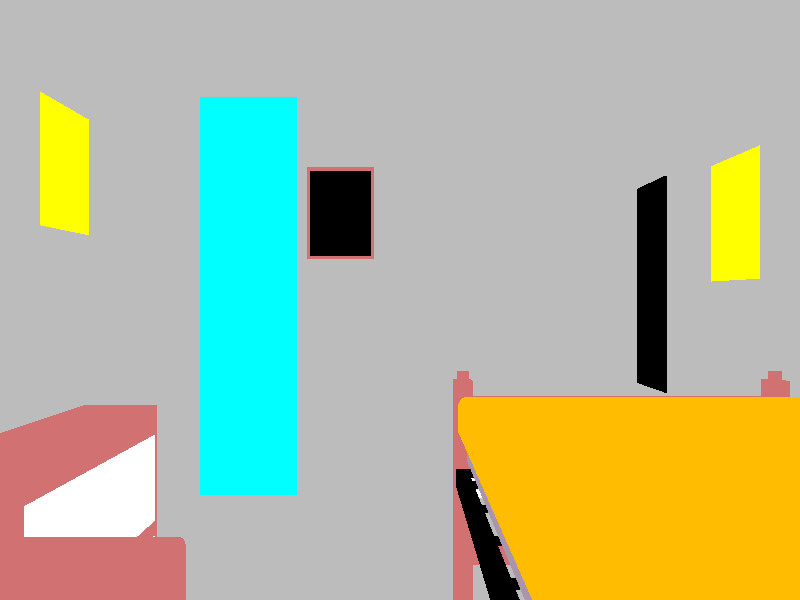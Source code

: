 #include "colors.inc"
#include "shapes.inc"
 
background {
    rgb<0,1,1>
}


/////////////////////////////////////////////////////////////////////////////////
//variables, variables, variables

//Dimension variables                      
#declare RoomHeight = 230;
#declare RoomWidth = 270;
#declare RoomLength = 380;

#declare HalfRoomWidth = RoomWidth/2;
#declare SeatedEyeHeight = 112;
#declare HalfRoomLength = RoomLength/2;

//make the shell of the room
#declare dormRoom = box {
    <0,0,0>
    <RoomWidth, RoomHeight, RoomLength>
};


//Door Variables
#declare DoorHeight = 228;
#declare DoorWidth = 75;
#declare DoorDepth = 4;

//Closet Variables
#declare ClosetWidth = 150;
#declare ClosetDepth = 90;
#declare spaceBetweenDoorAndCloset = (RoomWidth - DoorWidth) - ClosetWidth;

//Window Variables
#declare WindowHeight = 105;
#declare WindowDistanceFromGround = 90;

//Radiator Variables
#declare RadiatorHeight = 65;
#declare RadiatorDistanceFromGround = 20;
#declare RadiatorSlitsHeight = 10; //may not get to these it seems tough
#declare RadiatorSlitsWidth = 4;

//Window Ledge Variables
#declare littleWindowLedgeHeight = 2;
#declare littleWindowLedgeLength = 16;
  
//Desk Variables
#declare DeskHeight = 75;
#declare DeskWidth = 105;
#declare DeskLength = 60;
#declare DeskGapHeight = 65;
#declare DeskGapWidth = 65;
#declare DeskGapDrawerHeight = 8;
#declare DeskDrawerHeight = 20;
#declare DeskDrawerWidth = 34;
#declare SpaceBetweenDeskDrawers = 2;

//Curtain Variables
#declare curtainTubeLength = (RoomWidth/2) - 10;
#declare curtainTubeRadius = 3;

//Chair Variables
#declare ChairLegHeight = 42;
#declare ChairLegWidth = 2;
#declare ChairBackHeight = 40;
#declare ChairBackLength = 2;
#declare ChairWidth = 50;
#declare ChairBaseHeight = 4;
#declare ChairBaseLength = 50;
#declare ChairLegConnectorHeight = 4;
#declare ChairLegConnectorWidth = 2;
#declare ChairConnectorConnectorHeight = 2;
#declare ChairConnectorConnectorWidth = ChairWidth-(2*ChairLegConnectorWidth);

//Bookshelf Variables
#declare BookShelfHeight = 75;
#declare BookShelfWidth = 75;
#declare BookShelfLength = 25;
#declare BookShelfGapHeight = 30;
#declare DividerHeight = 4;
#declare GapSpaceFromTop = 7;
#declare GapDepth = 23;

//Mirror, Posters, Map, and Flag Variables
#declare SmallMirrorHeight = 50;
#declare SmallMirrorWidth = 36;
#declare TallMirrorHeight = 100;
#declare TallMirrorWidth = 36;
#declare MapHeight = 60;
#declare MapWidth = 90;
#declare PosterHeight = 50;
#declare PosterWidth = 35;
#declare FlagHeight = 90;
#declare FlagWidth = 150;
#declare SmallMirrorDistanceFromGround = 135;
#declare TallMirrorDistanceFromGround = 80;
#declare PostersDistanceFromGround = 140;

//Bed Variables
#declare BedWidth = 105;
#declare BedLength = 205;
#declare MattressHeight = 15;
#declare MetalFrameHeight = 6;
#declare BedDistanceFromGround = 52;
#declare FramePostHeight = 85;
#declare FramePostWidth = 6;
#declare PostCylinderHeight = 3;
#declare PostCylinderRadius = 2;
#declare FrameBarLength = 2;
#declare FrameBarHeight = 8;
#declare FrameBarGapSpace = 24;
#declare PillowWidth = 70;
#declare PillowHeight = 10;
#declare PillowLength = 40;
                                                                                       
                                                                                       
///////////////////////////////////////////////////////////////////////////////////////
//define individual components of room 
 
 
//------------------------------------------Let's make the door 
//this is the threshold
#declare DoorDistanceFromRightWall = spaceBetweenDoorAndCloset + ClosetWidth;
#declare DoorwayCutout = box {
    <0,0,-DoorDepth>
    <DoorWidth, DoorHeight, DoorDepth>
    translate<RoomWidth-DoorDistanceFromRightWall-73,0.5,RoomLength>
}; 
  
//this is the actual door
#declare OpenDoor = object {
    DoorwayCutout
    translate<-(RoomWidth-DoorDistanceFromRightWall-73),-0.5,-RoomLength>
    rotate<0,60,0>
    translate<RoomWidth-DoorDistanceFromRightWall-73,0.5,RoomLength>
    texture {
        pigment {
            rgb<1,1,1>
        }
    }
};


//--------------------------------------------Let's make the closet
#declare ClosetBox = box {
    <0,0,0>
    <ClosetWidth,RoomHeight,ClosetDepth>  
}
#declare ClosetCutoutWall = box {
    <0,0,0>
    <ClosetWidth-5.25,RoomHeight-1,ClosetDepth>
    translate<0,0,0>    
}
#declare Closet = difference {
    object {
        ClosetBox
        texture {
            pigment {
                rgb<1,1,1>
            }
        }
    }
    object {
        ClosetCutoutWall
        translate<5,0.5,-5>
    }
    translate<RoomWidth-ClosetWidth,0,RoomLength>       
} 


//----------------------------------------Let's make the window
#declare WindowCutout = box {
    <0,0,-DoorDepth/2>
    <RoomWidth,WindowHeight,DoorDepth/2>
    translate<0,WindowDistanceFromGround,0>
}


//-------------------Let's make the little ledge under the window
#declare littleWindowLedge = box {
    <0,0,0>
    <RoomWidth,littleWindowLedgeHeight,littleWindowLedgeLength>
    texture {
        pigment {
            rgb<0.7,0.7,0.7>
        }
    }
    translate<0,WindowDistanceFromGround,0>
} 

//-------------------------------------Let's make the radiator
#declare Radiator = box {
    <0,0,0>
    <RoomWidth,RadiatorHeight,littleWindowLedgeLength - 1>
    texture {
        pigment {
            rgb<1,1,1>
        }
    }
    translate<0,RadiatorDistanceFromGround,0>
}

//-----------------------------------Let's make the desk!
#declare deskBox = box {
        <0,0,0>
        <DeskWidth,DeskHeight,DeskLength>
        texture {
            pigment {  
                rgb <0,1,0>
            }
            
        }        
}
#declare deskGap = box {
    <0,0,0>
    <DeskGapWidth, DeskGapHeight+DeskGapDrawerHeight, DeskLength>
}
#declare deskCutout = difference {
    object {
        deskBox
    }
    object {
        deskGap
        translate<DeskDrawerWidth,0,0>
        texture {
            pigment {
                rgbt<1,1,1,1>
            }
        }
    }
}
#declare deskGapDrawer = difference {
    box {
        <0,0,0>
        <DeskGapWidth-1,DeskGapDrawerHeight,DeskLength>
        texture { pigment {color Red}}
    }
    box {
        <0,0,0>
        <(DeskGapWidth/3)*2, DeskGapDrawerHeight/2, DeskLength>
        texture { pigment{ rgbt<1,1,1,1>}}
        translate<DeskGapWidth/6,DeskGapDrawerHeight/2,0>
    }
    translate<DeskDrawerWidth+0.75,DeskGapHeight,1>     
}
#declare deskDrawer = box {
    <0,0,0>
    <DeskDrawerWidth-1,DeskDrawerHeight,DeskLength>
    texture {pigment {color Red}}
}
#declare deskDrawers = union {
    #declare i = 0;
    #while (i<3) 
        object {
            #if (i=0)
                deskDrawer
                scale<1,1.5,>
                translate<0,0,1>
            #else
                deskDrawer
                //this seems really convoluted (and it is) but it was the only way I could get 
                //  the spacing between the drawers to look right
                #if (i=1)
                    translate<0,SpaceBetweenDeskDrawers*i + DeskDrawerHeight*i + 9.5,1>
                #else
                    translate<0,SpaceBetweenDeskDrawers*i + DeskDrawerHeight*i + 9,1>
                #end
            #end
        }
        #declare i = i + 1;
    #end    
}

#declare Desk = union {
    object {
        deskCutout
    }
    object {
        deskGapDrawer
    }
    object {
        deskDrawers
    }
    translate<20,0,littleWindowLedgeLength+2>
}

//-----------------------------------Let's make the rolled up curtains! 
#declare curtainTube = cylinder {
    <0,0,0>
    <0,curtainTubeLength,0>
    curtainTubeRadius
    texture{pigment{color White}}
    //rotate<0,0,90>
    //translate<RoomWidth-2,WindowHeight+WindowDistanceFromGround,curtainTubeRadius>
}
#declare Curtains = union {
    object {
        curtainTube
        scale<1,1.35,1>
    }
    object {
        curtainTube
        scale<1,0.67,1>
        translate<0,curtainTubeLength+57,0>
    }
    texture{pigment{color Orange}}
    rotate<0,0,90>
    translate<RoomWidth-2,WindowHeight+WindowDistanceFromGround,curtainTubeRadius>
}
//with little bar between windows!
#declare windowDivider = box {
    <0,0,0>
    <6,WindowHeight,2>
    translate<RoomWidth/3,WindowDistanceFromGround,1>
    texture{pigment{rgb <0.5,0.5,0.5>}}
}

//--------------------------------------------Let's make the chair!!!!
#declare ChairBase = object { 
    Round_Box_Union (
        <ChairWidth,0,0>
        <0,ChairBaseHeight,ChairBaseLength>
        1
    )
    texture{pigment{color Brown}}    
}
#declare ChairLeg = box {
    <0,0,0>
    <ChairLegWidth+1,ChairLegHeight,ChairLegWidth+1>
    texture{pigment{color Brown}}
}
#declare ChairBack = difference {
    object {
        Round_Box_Union (
            <ChairWidth,0,0>
            <0,ChairBackHeight,ChairBackLength>
            1
        )
        texture{pigment{color Brown}}
    }
    cylinder {
        <0,0,0>
        <ChairWidth/2,0,0>
        4   //radius
        //rotate<0,0,90>
        scale 3/2
        translate<6,1.5,0>
        texture{pigment{rgbt<1,1,1,1>}}
    }
    translate<0,ChairLegHeight+ChairBaseHeight,ChairBaseLength-1.25>
}
#declare ChairLegConnector = box {
    <0,0,0>
    <ChairLegConnectorWidth,ChairLegConnectorHeight,ChairBaseLength - 2*ChairLegWidth>
    //translate<1,0,2> 
    texture{pigment{color Brown}}
}
#declare ChairConnectorConnector = box {
    <0,0,0>
    <ChairWidth-2*ChairLegConnectorWidth,ChairConnectorConnectorHeight,4>
    translate<0,1,ChairBaseLength/2>
    texture{pigment{color Brown}}
}
#declare Chair = union {
    object {
        ChairBase
        translate<0,ChairLegHeight,0>
    }
    object {
        ChairLeg
        translate<ChairWidth-ChairLegWidth-1,0,0>
    }
    object {
        ChairLeg
        translate<ChairWidth-ChairLegWidth-1,0,ChairBaseLength>
    }
    object {
        ChairLeg
        translate<1,0,0>
    }
    object {
        ChairLeg
        translate<1,0,ChairBaseLength>
    }
    object {
        ChairBack
    }
    object {
        ChairLegConnector
        translate<1,0,2>
    }
    object {
        ChairLegConnector
        translate<ChairWidth-2,0,2>
    }
    object {
        ChairConnectorConnector
    }
   //texture{pigment{color Brown}}
    translate<27.5+DeskDrawerWidth,0,littleWindowLedgeLength+DeskLength-20>
}

//-------------------------------------------Lets make the bookshelf!
#declare BookShelfBox = box {
    <0,0,0>
    <BookShelfWidth,BookShelfHeight,BookShelfLength>
    texture{pigment{color Brown}}
}
#declare GapBox = box {
    <0,0,0>
    <BookShelfWidth-2, BookShelfGapHeight, GapDepth>
    texture{pigment{rgbt<1,1,1,1>}}
}
#declare BookShelfDivider = box {
    <0,0,0>
    <BookShelfWidth,DividerHeight,BookShelfLength>
    translate<0,BookShelfGapHeight,0>
    texture{pigment{color Brown}}
}
#declare BookShelfOpen = difference {
    object {
        BookShelfBox
    }
    object {
        GapBox
        translate<1,2,4>
    }
    object {
        GapBox
        translate<1,BookShelfGapHeight+5,4>
    }
}
#declare BookShelf = union {
    object {
        BookShelfOpen
    }
    object {
        BookShelfDivider
    }
    rotate<0,90,0>
    translate<BookShelfLength,0.25,250>
}

//------------------------------Time for the mirrors, map, posters, and flag
#declare SmallMirrorGlass = box {
    <0,0,0>
    <SmallMirrorWidth,SmallMirrorHeight,1>
    translate<DoorWidth+8,SmallMirrorDistanceFromGround,RoomLength-1>
    //texture{pigment{color White}}
}
#declare SmallMirrorFrame = union {
    box {
        <0,0,0>
        <SmallMirrorWidth+2,2,2>
        translate<DoorWidth+6,SmallMirrorDistanceFromGround+SmallMirrorHeight,RoomLength-2>
    }
    box {
        <0,0,0>
        <SmallMirrorWidth,2,2>
        translate<DoorWidth+8,SmallMirrorDistanceFromGround,RoomLength-2>
    }
    box {
        <0,0,0>
        <2,SmallMirrorHeight,2>                                         
        translate<DoorWidth+6,SmallMirrorDistanceFromGround,RoomLength-2>
    }
    box {
        <0,0,0>
        <2,SmallMirrorHeight,2>
        translate<DoorWidth+6+SmallMirrorWidth,SmallMirrorDistanceFromGround+2,RoomLength-2>
    }
    texture{pigment{color Brown}}
}
#declare SmallMirror = union {
    object {
        SmallMirrorGlass
    }
    object {
        SmallMirrorFrame
    }
    translate<1.5,0,0>
}
#declare TallMirror = box {
    <0,0,0>
    <TallMirrorWidth,TallMirrorHeight+10,1>
    rotate<0,90,0>
    translate<RoomWidth-1,TallMirrorDistanceFromGround-15,RoomLength>
    //texture{pigment{color White}}
}
#declare Map = box {
    <0,0,0>
    <MapWidth,MapHeight,0.25>
    rotate<0,90,0>
    translate<0.5, PostersDistanceFromGround-10, 150>
    texture{pigment{color Yellow}}
}
#declare Poster = box {
    <0,0,0>
    <PosterWidth,PosterHeight,0.25>
    rotate<0,90,0>
    texture{pigment{color Yellow}}
}
#declare Flag = box {
    <0,0,0>
    <FlagWidth,FlagHeight,0.5>
    rotate<0,90,0>
    translate<RoomWidth-0.75, PostersDistanceFromGround-30, 200>
    texture{pigment{color Red}}
}

//---------------------------The bed: the hardest part of the room besides the tree
//the metal frame
#declare MetalFrameBox = box {
    <0,0,0>
    <BedWidth+5,MetalFrameHeight,BedLength>
    texture{pigment{color Black}}
}
#declare MetalFrameCutout = box {
    <0,0,0>
    <BedWidth-12,MetalFrameHeight+10,BedLength-15>
    translate<3.5,-5,5>
    texture{pigment{rgbt<1,1,1,1>}}
}
#declare MetalFrameCylinder = cylinder {
    <0,0,0>
    <BedWidth-10,0,0>
    1
}
#declare MetalFrameCylinders = union {
    #declare i = 20;
    #while (i<BedLength-20)
        object {
            MetalFrameCylinder
            translate<0,0,i>
        }
        #declare i = i + 20;
    #end
    translate<0,7,5>
    texture{pigment{color Black}}    
}
#declare MetalFrameFrame = difference {
    object {
        MetalFrameBox
    }
    object {
        MetalFrameCutout
    }
}
#declare MetalFrame = union {
    object {
        MetalFrameFrame
    }
    object {
        MetalFrameCylinders
    } 
    translate<RoomWidth-BedWidth-12,BedDistanceFromGround,littleWindowLedgeLength+11>
}
//the WoodenFrame
#declare FramePostBar = box {
    <0,0,0>
    <FramePostWidth,FramePostHeight,FramePostWidth>
}
#declare FramePostCylinder = cylinder {
    <0,0,0>
    <0,PostCylinderHeight,0>
    PostCylinderRadius
}
#declare FramePost = union {
    object {
        FramePostBar
    }
    object {
        FramePostCylinder
        translate<3,FramePostHeight,3>
    }
}
#declare FrameBar = box {
    <0,0,0>
    <BedWidth,FrameBarHeight,FrameBarLength>
}
#declare Frame = union {
    object {
        FramePost
        //translate<RoomWidth-BedWidth-15,0,BedLength+littleWindowLedgeLength+5+FramePostWidth>
        translate<BedWidth,0,BedLength+13>
    }
    object {
        FramePost
        //translate<RoomWidth-BedWidth-15,0,littleWindowLedgeLength+5>
        translate<BedWidth,0,0>
    }
    object {
        FramePost
        //translate<RoomWidth-9,0,littleWindowLedgeLength+5>
        translate<0,0,BedLength+13>
    }
    object {
        FramePost
        //translate<RoomWidth-10,0,BedLength+littleWindowLedgeLength+5+FramePostWidth>
        translate<0,0,0>
    }
    object {
        FrameBar
        translate<0,FrameBarGapSpace,0>
    }
    object {
        FrameBar
        translate<0,2*FrameBarGapSpace,0>
    }
    object {
        FrameBar
        translate<0,3*FrameBarGapSpace,0>
    }
    object {
        FrameBar
        translate<0,FrameBarGapSpace,BedLength+13>
    }
    object {
        FrameBar
        translate<0,2*FrameBarGapSpace,BedLength+13>
    }
    object {
        FrameBar
        translate<0,3*FrameBarGapSpace,BedLength+13>
    }
    texture{pigment{color Brown}}
    
}
//the mattress
#declare Mattress = object {
    Round_Box_Union (
        <BedWidth,0,0>
        <0,MattressHeight,BedLength>
        3
    )
    translate<RoomWidth-BedWidth-9,BedDistanceFromGround+MetalFrameHeight+1,littleWindowLedgeLength+10>
    texture{pigment{rgb<0.4,0.3,0.4>}}
}
#declare Comforter = union {
    object {
        Round_Box_Union (
            <BedWidth+7,0,0>
            <0,3,BedLength+7>
            3
        )
    }
    object {
        Round_Box_Union (
            <BedWidth+7,0,0>
            <0,10,3>
            1
        )
        translate<0,-8,BedLength+5>
    }
    object {
        Round_Box_Union (
            <3,0,0>
            <0,10, BedLength+7>
            1
        )
        translate<0,-8,0>
    }
    texture{pigment{color Orange}}
    translate<RoomWidth-BedWidth-11, BedDistanceFromGround+MetalFrameHeight+MattressHeight+3,littleWindowLedgeLength+10>
}

#declare Pillow = Round_Box_Union (
    <PillowWidth,0,0>
    <0,PillowHeight,PillowLength>
    4
)

#declare Bed = union {
    object {
        MetalFrame
    }
    object {
        Frame
        translate<RoomWidth-BedWidth-12,0,littleWindowLedgeLength+5>
    }
    object {
        Mattress
    }
    object {
        Comforter
    }
    object {
        Pillow
        texture{pigment{color White}}
        translate<RoomWidth-BedWidth+10,PostersDistanceFromGround-60,littleWindowLedgeLength+15>
    }
    object {
        Pillow
        texture{pigment{color Orange}}
        rotate<30,0,0>
        translate<RoomWidth-BedWidth+10,PostersDistanceFromGround-42,littleWindowLedgeLength+25>
    }
}


//////////////////////////////////////////////////////////////////////////////
//lights, camera, but no action :(
  
  
//Look at the window, camera must be by the door
#declare WindowView = <HalfRoomWidth, SeatedEyeHeight, 40>;
                                                               
//Look at the door, camera must be by the window                                                               
#declare DoorwayView = <HalfRoomWidth, SeatedEyeHeight, RoomLength>;

//camera
camera {
    location WindowView
    look_at DoorwayView
    //location DoorwayView
    //look_at WindowView 
    //location<100,200,150>
    //look_at<RoomWidth,100,10>
    //location<RoomWidth-BedWidth,220,BedLength>
    //look_at<RoomWidth-BedWidth,100,BedLength>
}

//light source
light_source {
    <HalfRoomWidth,SeatedEyeHeight,HalfRoomLength>
    rgb<1,1,1>
}

light_source {
    <HalfRoomWidth,100,HalfRoomLength>
    rgb<1,1,1>
}

 

/////////////////////////////////////////////////////////////////////////////
//define the room with everything in it
#declare TheRoomShell = difference {
    object {
        dormRoom
        scale 1.01
    }
    object {
        dormRoom
    }
    object {
        DoorwayCutout
    }
    object {
        WindowCutout
    }
    object {
        ClosetCutoutWall
        translate<RoomWidth-ClosetWidth,0,RoomLength>
        translate<5,0.5,-5>
        texture{pigment{rgb<0.5,0.5,0.5>}}
    }
    texture {
        pigment {
            rgb<0.5,0.5,0.5>
        }
    }
}

 
#declare myRoom = union { 
    object {
        TheRoomShell
    }
    object {
        Closet
        texture{pigment{rgb<0.5,0.5,0.5>}}
    }
    object {
        OpenDoor
        texture{pigment{rgb<0.5,0.5,0.5>}}
    }
    object {
        littleWindowLedge
    }
    object {
        Radiator
    }
    object {
        Desk
    }
    object {
        Curtains
    }
    object {
        windowDivider
    }
    object {
        Chair
    }
    object {
        BookShelf
    }
    object {
        SmallMirror
    }
    object {
        TallMirror
    }
    object {
        Map
    }
    object {
        Poster
        translate<0.5, PostersDistanceFromGround,300>
    }
    object {
        Poster
        translate<RoomWidth - 0.5, PostersDistanceFromGround-20,300>
    }
    object {
        Flag
    }
    object {
        Bed
    }
}

//-----------------------------------------------------------------------//

object {
    myRoom
}


